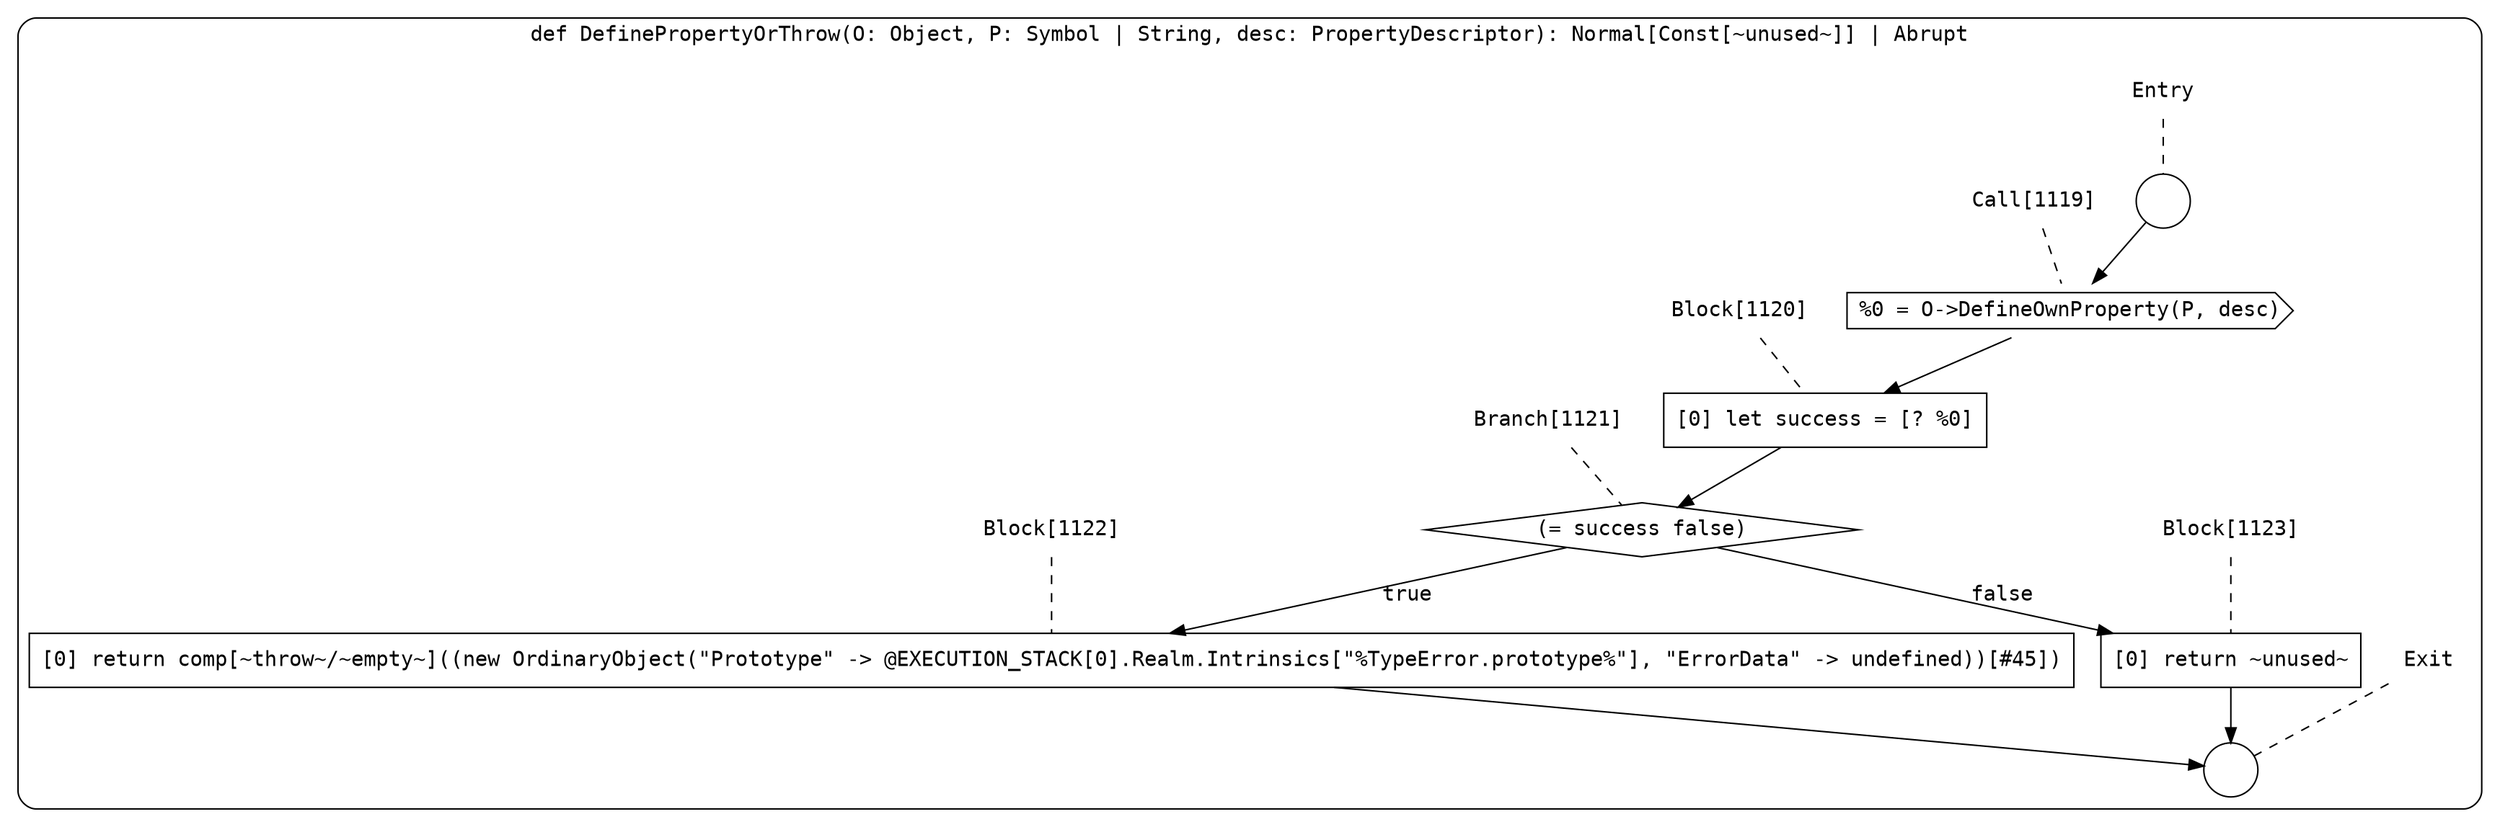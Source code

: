 digraph {
  graph [fontname = "Consolas"]
  node [fontname = "Consolas"]
  edge [fontname = "Consolas"]
  subgraph cluster137 {
    label = "def DefinePropertyOrThrow(O: Object, P: Symbol | String, desc: PropertyDescriptor): Normal[Const[~unused~]] | Abrupt"
    style = rounded
    cluster137_entry_name [shape=none, label=<<font color="black">Entry</font>>]
    cluster137_entry_name -> cluster137_entry [arrowhead=none, color="black", style=dashed]
    cluster137_entry [shape=circle label=" " color="black" fillcolor="white" style=filled]
    cluster137_entry -> node1119 [color="black"]
    cluster137_exit_name [shape=none, label=<<font color="black">Exit</font>>]
    cluster137_exit_name -> cluster137_exit [arrowhead=none, color="black", style=dashed]
    cluster137_exit [shape=circle label=" " color="black" fillcolor="white" style=filled]
    node1119_name [shape=none, label=<<font color="black">Call[1119]</font>>]
    node1119_name -> node1119 [arrowhead=none, color="black", style=dashed]
    node1119 [shape=cds, label=<<font color="black">%0 = O-&gt;DefineOwnProperty(P, desc)</font>> color="black" fillcolor="white", style=filled]
    node1119 -> node1120 [color="black"]
    node1120_name [shape=none, label=<<font color="black">Block[1120]</font>>]
    node1120_name -> node1120 [arrowhead=none, color="black", style=dashed]
    node1120 [shape=box, label=<<font color="black">[0] let success = [? %0]<BR ALIGN="LEFT"/></font>> color="black" fillcolor="white", style=filled]
    node1120 -> node1121 [color="black"]
    node1121_name [shape=none, label=<<font color="black">Branch[1121]</font>>]
    node1121_name -> node1121 [arrowhead=none, color="black", style=dashed]
    node1121 [shape=diamond, label=<<font color="black">(= success false)</font>> color="black" fillcolor="white", style=filled]
    node1121 -> node1122 [label=<<font color="black">true</font>> color="black"]
    node1121 -> node1123 [label=<<font color="black">false</font>> color="black"]
    node1122_name [shape=none, label=<<font color="black">Block[1122]</font>>]
    node1122_name -> node1122 [arrowhead=none, color="black", style=dashed]
    node1122 [shape=box, label=<<font color="black">[0] return comp[~throw~/~empty~]((new OrdinaryObject(&quot;Prototype&quot; -&gt; @EXECUTION_STACK[0].Realm.Intrinsics[&quot;%TypeError.prototype%&quot;], &quot;ErrorData&quot; -&gt; undefined))[#45])<BR ALIGN="LEFT"/></font>> color="black" fillcolor="white", style=filled]
    node1122 -> cluster137_exit [color="black"]
    node1123_name [shape=none, label=<<font color="black">Block[1123]</font>>]
    node1123_name -> node1123 [arrowhead=none, color="black", style=dashed]
    node1123 [shape=box, label=<<font color="black">[0] return ~unused~<BR ALIGN="LEFT"/></font>> color="black" fillcolor="white", style=filled]
    node1123 -> cluster137_exit [color="black"]
  }
}